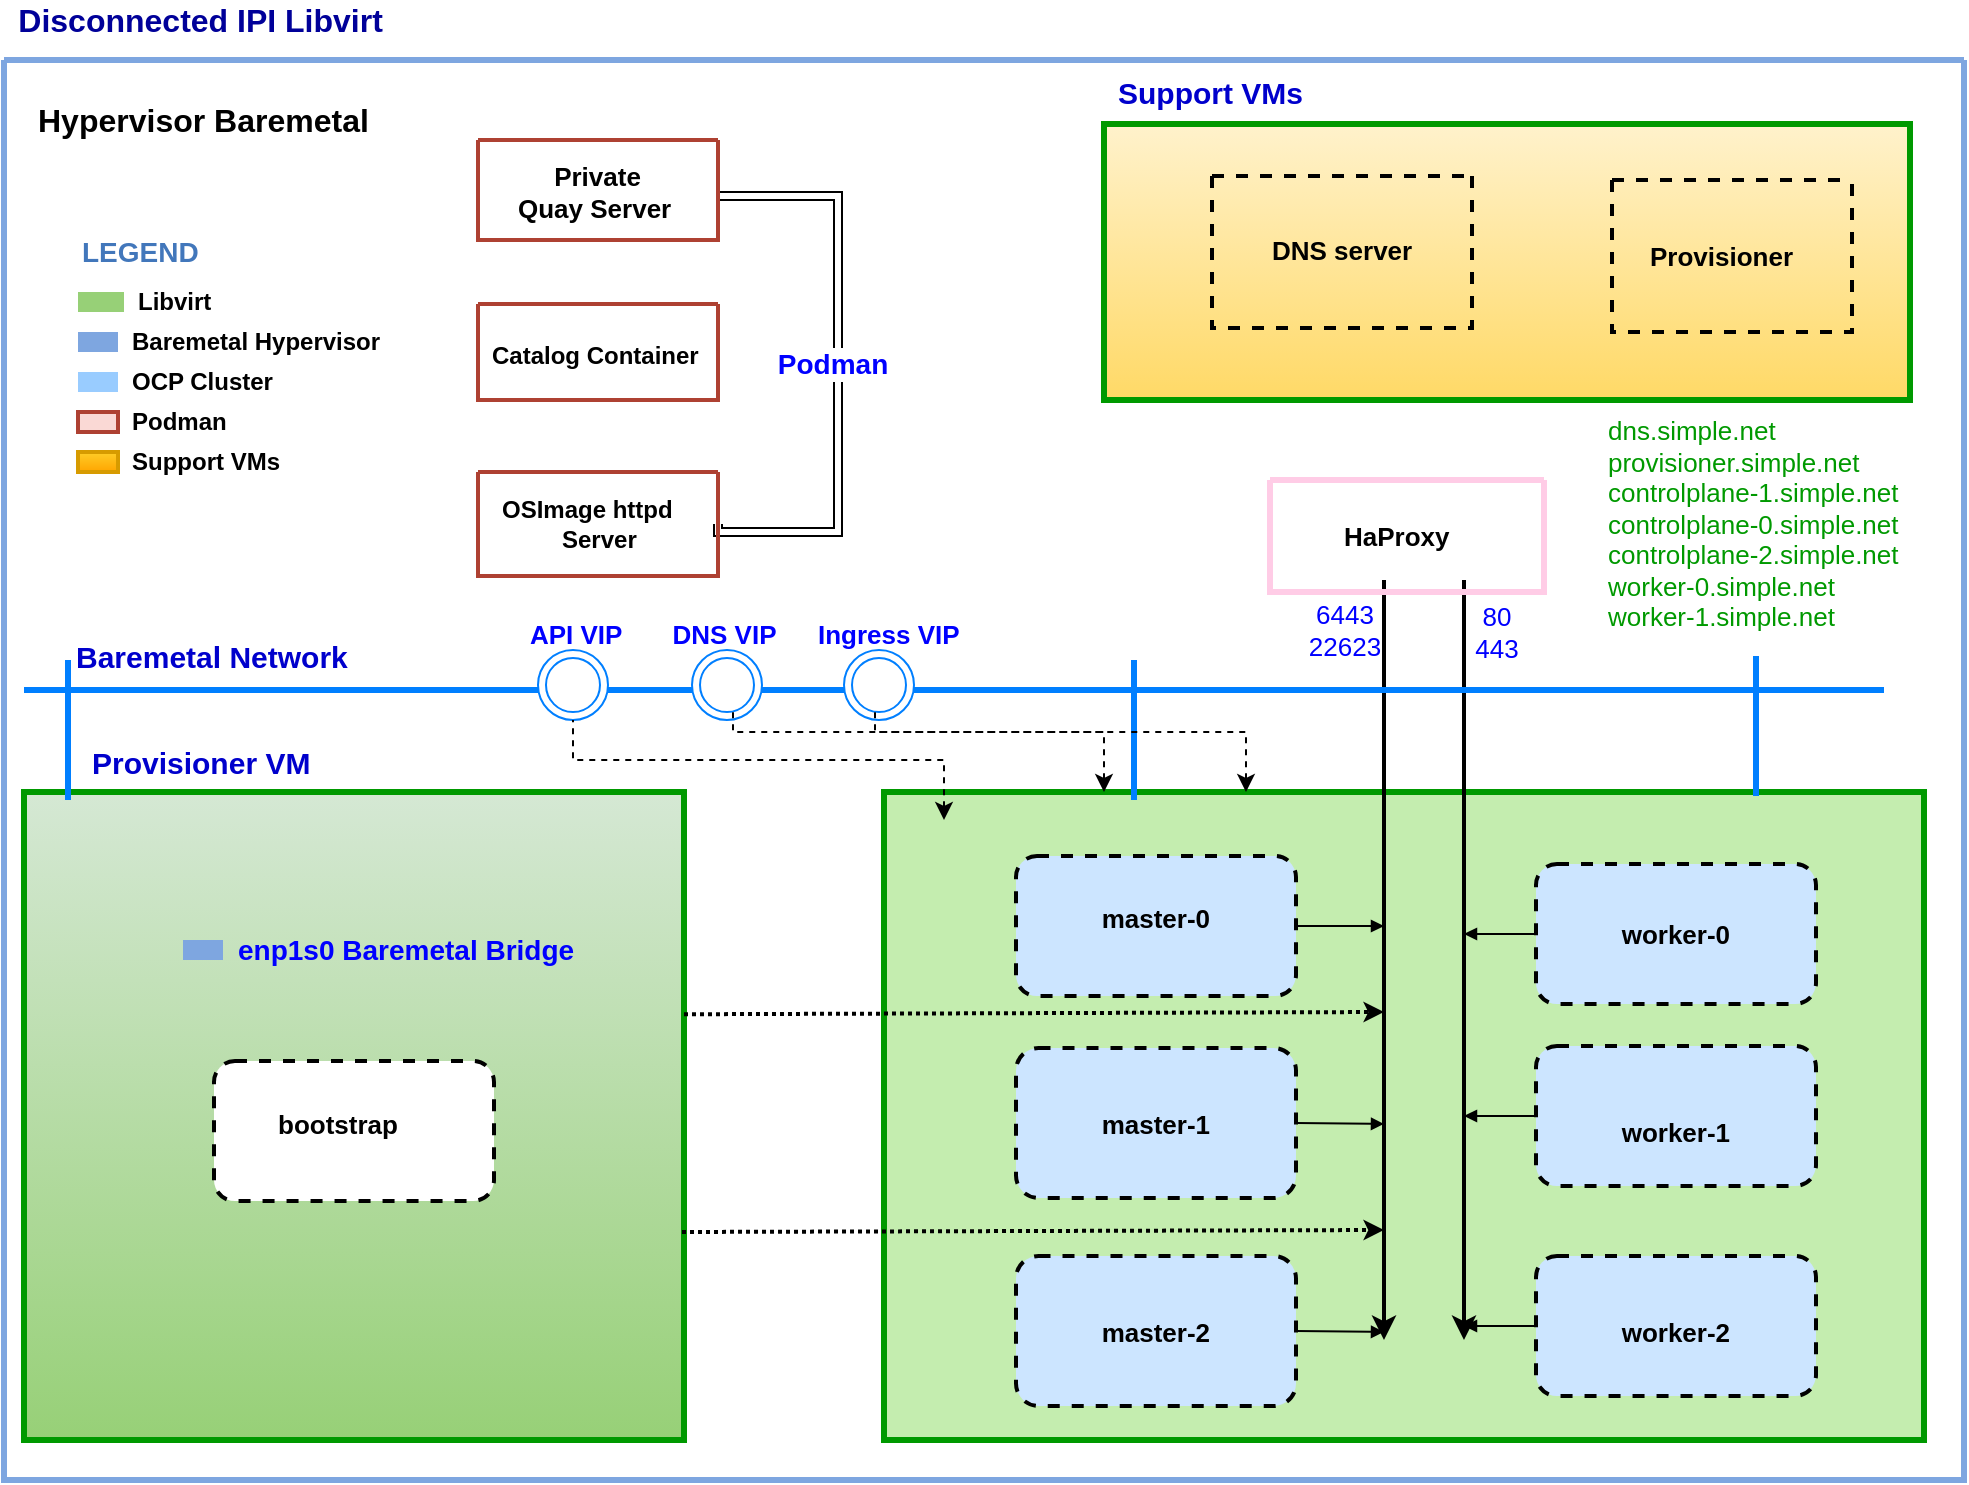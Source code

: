<mxfile version="17.2.1" type="github">
  <diagram id="2f404044-711c-603c-8f00-f6bb4c023d3c" name="Page-1">
    <mxGraphModel dx="1422" dy="769" grid="1" gridSize="10" guides="1" tooltips="1" connect="1" arrows="1" fold="1" page="1" pageScale="1" pageWidth="1169" pageHeight="827" background="none" math="0" shadow="0">
      <root>
        <mxCell id="0" />
        <mxCell id="1" parent="0" />
        <mxCell id="63" value="&lt;span style=&quot;color: rgb(66, 119, 187); font-family: helvetica; font-size: 12px; font-style: normal; font-weight: 400; letter-spacing: normal; text-align: left; text-indent: 0px; text-transform: none; word-spacing: 0px; background-color: rgb(248, 249, 250); display: inline; float: none;&quot;&gt;Application component&lt;/span&gt;" style="swimlane;shadow=0;strokeColor=#7EA6E0;fillColor=#D4E1F5;align=right;startSize=0;collapsible=0;noLabel=1;strokeWidth=3;" parent="1" vertex="1">
          <mxGeometry x="80" y="40" width="980" height="710" as="geometry" />
        </mxCell>
        <mxCell id="102" value="&lt;font color=&quot;#000000&quot;&gt;Hypervisor Baremetal&lt;/font&gt;" style="text;html=1;align=left;verticalAlign=middle;fontColor=#4277BB;shadow=0;dashed=0;strokeColor=none;fillColor=none;labelBackgroundColor=none;fontStyle=1;fontSize=16;spacingLeft=5;" parent="63" vertex="1">
          <mxGeometry x="10" y="20" width="190" height="20" as="geometry" />
        </mxCell>
        <mxCell id="114" value="&lt;b&gt;&lt;font color=&quot;#000000&quot;&gt;Libvirt&lt;/font&gt;&lt;/b&gt;" style="rounded=0;html=1;shadow=0;labelBackgroundColor=none;strokeColor=none;strokeWidth=2;fillColor=#97D077;gradientColor=none;fontSize=12;fontColor=#4277BB;align=left;labelPosition=right;verticalLabelPosition=middle;verticalAlign=middle;spacingLeft=5;" parent="63" vertex="1">
          <mxGeometry x="37" y="116" width="23" height="10" as="geometry" />
        </mxCell>
        <mxCell id="115" value="&lt;b&gt;&lt;font color=&quot;#000000&quot;&gt;Baremetal Hypervisor&lt;/font&gt;&lt;/b&gt;" style="rounded=0;html=1;shadow=0;labelBackgroundColor=none;strokeColor=none;strokeWidth=2;fillColor=#7EA6E0;gradientColor=none;fontSize=12;fontColor=#4277BB;align=left;labelPosition=right;verticalLabelPosition=middle;verticalAlign=middle;spacingLeft=5;" parent="63" vertex="1">
          <mxGeometry x="37" y="136" width="20" height="10" as="geometry" />
        </mxCell>
        <mxCell id="117" value="LEGEND" style="text;html=1;align=left;verticalAlign=middle;fontColor=#4277BB;shadow=0;dashed=0;strokeColor=none;fillColor=none;labelBackgroundColor=none;fontStyle=1;fontSize=14;spacingLeft=0;" parent="63" vertex="1">
          <mxGeometry x="37" y="86" width="150" height="20" as="geometry" />
        </mxCell>
        <mxCell id="YF79DZ1GA7UTkaR4UJOx-259" style="edgeStyle=orthogonalEdgeStyle;rounded=0;orthogonalLoop=1;jettySize=auto;html=1;entryX=1;entryY=0.5;entryDx=0;entryDy=0;fontSize=12;fontColor=default;shape=link;" edge="1" parent="63" source="YF79DZ1GA7UTkaR4UJOx-246" target="YF79DZ1GA7UTkaR4UJOx-260">
          <mxGeometry relative="1" as="geometry">
            <Array as="points">
              <mxPoint x="417" y="68" />
              <mxPoint x="417" y="236" />
              <mxPoint x="357" y="236" />
            </Array>
          </mxGeometry>
        </mxCell>
        <mxCell id="YF79DZ1GA7UTkaR4UJOx-246" value="" style="swimlane;shadow=0;labelBackgroundColor=#007FFF;strokeColor=#ae4132;fillColor=#fad9d5;align=right;collapsible=0;startSize=0;strokeWidth=2;swimlaneFillColor=none;" vertex="1" parent="63">
          <mxGeometry x="237" y="40" width="120" height="50" as="geometry" />
        </mxCell>
        <mxCell id="YF79DZ1GA7UTkaR4UJOx-251" value="&lt;font style=&quot;font-size: 13px&quot;&gt;&lt;br&gt;&amp;nbsp; &amp;nbsp;&lt;font color=&quot;#000000&quot;&gt; &amp;nbsp;Private &lt;br&gt;Quay Server&lt;/font&gt;&lt;br&gt;&lt;br&gt;&lt;/font&gt;" style="text;html=1;align=left;verticalAlign=middle;fontColor=#4277BB;shadow=0;dashed=0;strokeColor=none;fillColor=none;labelBackgroundColor=none;fontStyle=1;fontSize=9;spacingLeft=5;" vertex="1" parent="YF79DZ1GA7UTkaR4UJOx-246">
          <mxGeometry x="13" y="16" width="90" height="20" as="geometry" />
        </mxCell>
        <mxCell id="YF79DZ1GA7UTkaR4UJOx-254" value="" style="swimlane;shadow=0;labelBackgroundColor=#007FFF;strokeColor=#ae4132;fillColor=#fad9d5;align=right;collapsible=0;startSize=0;strokeWidth=2;swimlaneFillColor=none;" vertex="1" parent="63">
          <mxGeometry x="237" y="122" width="120" height="48" as="geometry" />
        </mxCell>
        <mxCell id="YF79DZ1GA7UTkaR4UJOx-255" value="&lt;font style=&quot;font-size: 12px&quot;&gt;&lt;br&gt;&lt;font color=&quot;#000000&quot;&gt;Catalog Container&lt;br&gt;&lt;/font&gt;&lt;br&gt;&lt;/font&gt;" style="text;html=1;align=left;verticalAlign=middle;fontColor=#4277BB;shadow=0;dashed=0;strokeColor=none;fillColor=none;labelBackgroundColor=none;fontStyle=1;fontSize=9;spacingLeft=5;" vertex="1" parent="YF79DZ1GA7UTkaR4UJOx-254">
          <mxGeometry y="15" width="120" height="21" as="geometry" />
        </mxCell>
        <mxCell id="YF79DZ1GA7UTkaR4UJOx-260" value="" style="swimlane;shadow=0;labelBackgroundColor=#007FFF;strokeColor=#ae4132;fillColor=#fad9d5;align=right;collapsible=0;startSize=0;strokeWidth=2;swimlaneFillColor=none;" vertex="1" parent="63">
          <mxGeometry x="237" y="206" width="120" height="52" as="geometry" />
        </mxCell>
        <mxCell id="YF79DZ1GA7UTkaR4UJOx-261" value="&lt;font style=&quot;font-size: 12px&quot;&gt;&lt;br&gt;&lt;br&gt;&lt;font color=&quot;#000000&quot;&gt;OSImage httpd &lt;br&gt;&amp;nbsp; &amp;nbsp; &amp;nbsp; &amp;nbsp; &amp;nbsp;Server&lt;br&gt;&lt;/font&gt;&lt;br&gt;&lt;/font&gt;" style="text;html=1;align=left;verticalAlign=middle;fontColor=#4277BB;shadow=0;dashed=0;strokeColor=none;fillColor=none;labelBackgroundColor=none;fontStyle=1;fontSize=9;spacingLeft=5;" vertex="1" parent="YF79DZ1GA7UTkaR4UJOx-260">
          <mxGeometry x="5" y="8" width="120" height="21" as="geometry" />
        </mxCell>
        <mxCell id="YF79DZ1GA7UTkaR4UJOx-263" value="&lt;font style=&quot;font-size: 14px&quot; color=&quot;#0000ff&quot;&gt;&lt;b&gt;Podman&lt;/b&gt;&lt;/font&gt;" style="text;html=1;resizable=0;autosize=1;align=center;verticalAlign=middle;points=[];fillColor=none;strokeColor=none;rounded=0;labelBackgroundColor=default;fontSize=12;fontColor=default;" vertex="1" parent="63">
          <mxGeometry x="379" y="142" width="70" height="20" as="geometry" />
        </mxCell>
        <mxCell id="YF79DZ1GA7UTkaR4UJOx-292" value="" style="rounded=0;whiteSpace=wrap;html=1;labelBackgroundColor=default;fontSize=17;fontColor=#000099;fillColor=#C4EDAF;gradientColor=none;strokeWidth=3;strokeColor=#009900;" vertex="1" parent="63">
          <mxGeometry x="440" y="366" width="520" height="324" as="geometry" />
        </mxCell>
        <mxCell id="YF79DZ1GA7UTkaR4UJOx-294" value="" style="rounded=1;whiteSpace=wrap;html=1;labelBackgroundColor=default;fontSize=17;fontColor=#000099;strokeWidth=2;fillColor=#CCE5FF;gradientColor=none;dashed=1;" vertex="1" parent="63">
          <mxGeometry x="506" y="398" width="140" height="70" as="geometry" />
        </mxCell>
        <mxCell id="YF79DZ1GA7UTkaR4UJOx-270" value="&lt;span style=&quot;font-size: 13px&quot;&gt;&lt;font color=&quot;#000000&quot;&gt;&amp;nbsp; &amp;nbsp;master-0&lt;/font&gt;&lt;/span&gt;" style="text;html=1;align=left;verticalAlign=middle;fontColor=#4277BB;shadow=0;dashed=0;strokeColor=none;fillColor=none;labelBackgroundColor=none;fontStyle=1;fontSize=9;spacingLeft=5;" vertex="1" parent="63">
          <mxGeometry x="531" y="418" width="90" height="22" as="geometry" />
        </mxCell>
        <mxCell id="YF79DZ1GA7UTkaR4UJOx-295" value="" style="rounded=1;whiteSpace=wrap;html=1;labelBackgroundColor=default;fontSize=17;fontColor=#000099;strokeWidth=2;fillColor=#CCE5FF;gradientColor=none;dashed=1;" vertex="1" parent="63">
          <mxGeometry x="506" y="598" width="140" height="75" as="geometry" />
        </mxCell>
        <mxCell id="YF79DZ1GA7UTkaR4UJOx-296" value="&lt;span style=&quot;font-size: 13px&quot;&gt;&lt;font color=&quot;#000000&quot;&gt;&amp;nbsp; &amp;nbsp;master-2&lt;/font&gt;&lt;/span&gt;" style="text;html=1;align=left;verticalAlign=middle;fontColor=#4277BB;shadow=0;dashed=0;strokeColor=none;fillColor=none;labelBackgroundColor=none;fontStyle=1;fontSize=9;spacingLeft=5;" vertex="1" parent="63">
          <mxGeometry x="531" y="624.5" width="90" height="22" as="geometry" />
        </mxCell>
        <mxCell id="YF79DZ1GA7UTkaR4UJOx-297" style="edgeStyle=orthogonalEdgeStyle;rounded=0;orthogonalLoop=1;jettySize=auto;html=1;exitX=0.5;exitY=1;exitDx=0;exitDy=0;fontSize=17;fontColor=#000099;" edge="1" parent="63" source="YF79DZ1GA7UTkaR4UJOx-296" target="YF79DZ1GA7UTkaR4UJOx-296">
          <mxGeometry relative="1" as="geometry" />
        </mxCell>
        <mxCell id="YF79DZ1GA7UTkaR4UJOx-298" value="" style="rounded=1;whiteSpace=wrap;html=1;labelBackgroundColor=default;fontSize=17;fontColor=#000099;strokeWidth=2;fillColor=#CCE5FF;gradientColor=none;dashed=1;" vertex="1" parent="63">
          <mxGeometry x="506" y="494" width="140" height="75" as="geometry" />
        </mxCell>
        <mxCell id="YF79DZ1GA7UTkaR4UJOx-299" value="&lt;span style=&quot;font-size: 13px&quot;&gt;&lt;font color=&quot;#000000&quot;&gt;&amp;nbsp; &amp;nbsp;master-1&lt;/font&gt;&lt;/span&gt;" style="text;html=1;align=left;verticalAlign=middle;fontColor=#4277BB;shadow=0;dashed=0;strokeColor=none;fillColor=none;labelBackgroundColor=none;fontStyle=1;fontSize=9;spacingLeft=5;" vertex="1" parent="63">
          <mxGeometry x="531" y="520.5" width="90" height="22" as="geometry" />
        </mxCell>
        <mxCell id="YF79DZ1GA7UTkaR4UJOx-300" value="" style="rounded=1;whiteSpace=wrap;html=1;labelBackgroundColor=default;fontSize=17;fontColor=#000099;strokeWidth=2;fillColor=#CCE5FF;gradientColor=none;dashed=1;" vertex="1" parent="63">
          <mxGeometry x="766" y="402" width="140" height="70" as="geometry" />
        </mxCell>
        <mxCell id="YF79DZ1GA7UTkaR4UJOx-301" value="&lt;span style=&quot;font-size: 13px&quot;&gt;&lt;font color=&quot;#000000&quot;&gt;&amp;nbsp; &amp;nbsp;worker-0&lt;/font&gt;&lt;/span&gt;" style="text;html=1;align=left;verticalAlign=middle;fontColor=#4277BB;shadow=0;dashed=0;strokeColor=none;fillColor=none;labelBackgroundColor=none;fontStyle=1;fontSize=9;spacingLeft=5;" vertex="1" parent="63">
          <mxGeometry x="791" y="426" width="90" height="22" as="geometry" />
        </mxCell>
        <mxCell id="YF79DZ1GA7UTkaR4UJOx-302" value="" style="rounded=1;whiteSpace=wrap;html=1;labelBackgroundColor=default;fontSize=17;fontColor=#000099;strokeWidth=2;fillColor=#CCE5FF;gradientColor=none;dashed=1;" vertex="1" parent="63">
          <mxGeometry x="766" y="493" width="140" height="70" as="geometry" />
        </mxCell>
        <mxCell id="YF79DZ1GA7UTkaR4UJOx-303" value="&lt;span style=&quot;color: rgb(0 , 0 , 0) ; font-size: 13px&quot;&gt;&amp;nbsp; &amp;nbsp;worker-1&lt;/span&gt;" style="text;html=1;align=left;verticalAlign=middle;fontColor=#4277BB;shadow=0;dashed=0;strokeColor=none;fillColor=none;labelBackgroundColor=none;fontStyle=1;fontSize=9;spacingLeft=5;" vertex="1" parent="63">
          <mxGeometry x="791" y="524.5" width="90" height="22" as="geometry" />
        </mxCell>
        <mxCell id="YF79DZ1GA7UTkaR4UJOx-304" value="" style="rounded=1;whiteSpace=wrap;html=1;labelBackgroundColor=default;fontSize=17;fontColor=#000099;strokeWidth=2;fillColor=#CCE5FF;gradientColor=none;dashed=1;" vertex="1" parent="63">
          <mxGeometry x="766" y="598" width="140" height="70" as="geometry" />
        </mxCell>
        <mxCell id="YF79DZ1GA7UTkaR4UJOx-305" value="&lt;span style=&quot;color: rgb(0 , 0 , 0) ; font-size: 13px&quot;&gt;&amp;nbsp; &amp;nbsp;worker-2&lt;/span&gt;" style="text;html=1;align=left;verticalAlign=middle;fontColor=#4277BB;shadow=0;dashed=0;strokeColor=none;fillColor=none;labelBackgroundColor=none;fontStyle=1;fontSize=9;spacingLeft=5;" vertex="1" parent="63">
          <mxGeometry x="791" y="624.5" width="90" height="22" as="geometry" />
        </mxCell>
        <mxCell id="YF79DZ1GA7UTkaR4UJOx-310" value="&lt;font&gt;&lt;font style=&quot;font-size: 15px&quot; color=&quot;#0000cc&quot;&gt;Provisioner VM&lt;/font&gt;&lt;br&gt;&lt;/font&gt;" style="text;html=1;align=left;verticalAlign=middle;fontColor=#4277BB;shadow=0;dashed=0;strokeColor=none;fillColor=none;labelBackgroundColor=none;fontStyle=1;fontSize=9;spacingLeft=5;" vertex="1" parent="63">
          <mxGeometry x="37" y="342" width="123" height="18" as="geometry" />
        </mxCell>
        <mxCell id="YF79DZ1GA7UTkaR4UJOx-314" value="" style="endArrow=classic;html=1;rounded=0;fontSize=17;fontColor=#000000;strokeWidth=2;" edge="1" parent="63">
          <mxGeometry relative="1" as="geometry">
            <mxPoint x="690" y="260" as="sourcePoint" />
            <mxPoint x="690" y="640" as="targetPoint" />
            <Array as="points" />
          </mxGeometry>
        </mxCell>
        <mxCell id="YF79DZ1GA7UTkaR4UJOx-315" value="" style="edgeLabel;resizable=0;html=1;align=center;verticalAlign=middle;dashed=1;labelBackgroundColor=default;fontSize=17;fontColor=#000000;strokeColor=#000000;strokeWidth=2;fillColor=#FFFFFF;gradientColor=none;" connectable="0" vertex="1" parent="YF79DZ1GA7UTkaR4UJOx-314">
          <mxGeometry relative="1" as="geometry">
            <mxPoint x="22" y="84" as="offset" />
          </mxGeometry>
        </mxCell>
        <mxCell id="YF79DZ1GA7UTkaR4UJOx-376" value="" style="edgeLabel;resizable=0;html=1;align=center;verticalAlign=middle;dashed=1;labelBackgroundColor=default;fontSize=17;fontColor=#000000;strokeColor=#000000;strokeWidth=2;fillColor=#FFFFFF;gradientColor=none;" connectable="0" vertex="1" parent="YF79DZ1GA7UTkaR4UJOx-314">
          <mxGeometry relative="1" as="geometry">
            <mxPoint x="-133" y="174" as="offset" />
          </mxGeometry>
        </mxCell>
        <mxCell id="YF79DZ1GA7UTkaR4UJOx-356" value="" style="endArrow=classic;html=1;rounded=0;fontSize=17;fontColor=#000000;strokeWidth=2;" edge="1" parent="63">
          <mxGeometry relative="1" as="geometry">
            <mxPoint x="730" y="260" as="sourcePoint" />
            <mxPoint x="730" y="640" as="targetPoint" />
          </mxGeometry>
        </mxCell>
        <mxCell id="YF79DZ1GA7UTkaR4UJOx-357" value="" style="edgeLabel;resizable=0;html=1;align=center;verticalAlign=middle;dashed=1;labelBackgroundColor=default;fontSize=17;fontColor=#000000;strokeColor=#000000;strokeWidth=2;fillColor=#FFFFFF;gradientColor=none;" connectable="0" vertex="1" parent="YF79DZ1GA7UTkaR4UJOx-356">
          <mxGeometry relative="1" as="geometry">
            <mxPoint x="22" y="84" as="offset" />
          </mxGeometry>
        </mxCell>
        <mxCell id="YF79DZ1GA7UTkaR4UJOx-374" value="" style="swimlane;shadow=0;labelBackgroundColor=#007FFF;strokeColor=#FFCCE6;fillColor=#e51400;fontColor=#ffffff;align=right;collapsible=0;startSize=0;strokeWidth=3;swimlaneFillColor=none;" vertex="1" parent="63">
          <mxGeometry x="633" y="210" width="137" height="56" as="geometry" />
        </mxCell>
        <mxCell id="YF79DZ1GA7UTkaR4UJOx-375" value="&lt;font style=&quot;font-size: 13px&quot; color=&quot;#000000&quot;&gt;HaProxy&lt;/font&gt;" style="text;html=1;align=left;verticalAlign=middle;fontColor=#4277BB;shadow=0;dashed=0;strokeColor=none;fillColor=none;labelBackgroundColor=none;fontStyle=1;fontSize=9;spacingLeft=5;" vertex="1" parent="YF79DZ1GA7UTkaR4UJOx-374">
          <mxGeometry x="30" y="17" width="90" height="22" as="geometry" />
        </mxCell>
        <mxCell id="YF79DZ1GA7UTkaR4UJOx-383" value="&lt;b&gt;&lt;font color=&quot;#000000&quot;&gt;OCP Cluster&lt;/font&gt;&lt;/b&gt;" style="rounded=0;html=1;shadow=0;labelBackgroundColor=none;strokeColor=none;strokeWidth=2;fillColor=#99CCFF;gradientColor=none;fontSize=12;fontColor=#4277BB;align=left;labelPosition=right;verticalLabelPosition=middle;verticalAlign=middle;spacingLeft=5;" vertex="1" parent="63">
          <mxGeometry x="37" y="156" width="20" height="10" as="geometry" />
        </mxCell>
        <mxCell id="YF79DZ1GA7UTkaR4UJOx-394" value="&lt;b&gt;Podman&lt;/b&gt;" style="rounded=0;html=1;shadow=0;labelBackgroundColor=none;strokeColor=#ae4132;strokeWidth=2;fillColor=#fad9d5;fontSize=12;align=left;labelPosition=right;verticalLabelPosition=middle;verticalAlign=middle;spacingLeft=5;" vertex="1" parent="63">
          <mxGeometry x="37" y="176" width="20" height="10" as="geometry" />
        </mxCell>
        <mxCell id="YF79DZ1GA7UTkaR4UJOx-411" value="" style="rounded=0;whiteSpace=wrap;html=1;labelBackgroundColor=default;fontSize=17;strokeColor=#009900;strokeWidth=3;fillColor=#d5e8d4;gradientColor=#97d077;" vertex="1" parent="63">
          <mxGeometry x="10" y="366" width="330" height="324" as="geometry" />
        </mxCell>
        <mxCell id="YF79DZ1GA7UTkaR4UJOx-413" value="&lt;b&gt;&lt;font color=&quot;#0000ff&quot; style=&quot;font-size: 14px&quot;&gt;enp1s0 Baremetal Bridge&lt;/font&gt;&lt;/b&gt;" style="rounded=0;html=1;shadow=0;labelBackgroundColor=none;strokeColor=none;strokeWidth=2;fillColor=#7EA6E0;gradientColor=none;fontSize=12;fontColor=#4277BB;align=left;labelPosition=right;verticalLabelPosition=middle;verticalAlign=middle;spacingLeft=5;" vertex="1" parent="63">
          <mxGeometry x="89.5" y="440" width="20" height="10" as="geometry" />
        </mxCell>
        <mxCell id="YF79DZ1GA7UTkaR4UJOx-307" value="" style="rounded=1;whiteSpace=wrap;html=1;labelBackgroundColor=default;fontSize=17;fontColor=#000099;strokeWidth=2;fillColor=#FFFFFF;gradientColor=none;dashed=1;" vertex="1" parent="63">
          <mxGeometry x="105" y="500.5" width="140" height="70" as="geometry" />
        </mxCell>
        <mxCell id="YF79DZ1GA7UTkaR4UJOx-420" value="&lt;span style=&quot;font-size: 13px&quot;&gt;&lt;font color=&quot;#000000&quot;&gt;bootstrap&lt;/font&gt;&lt;/span&gt;" style="text;html=1;align=left;verticalAlign=middle;fontColor=#4277BB;shadow=0;dashed=0;strokeColor=none;fillColor=none;labelBackgroundColor=none;fontStyle=1;fontSize=9;spacingLeft=5;" vertex="1" parent="63">
          <mxGeometry x="130" y="520.5" width="90" height="22" as="geometry" />
        </mxCell>
        <mxCell id="YF79DZ1GA7UTkaR4UJOx-430" style="edgeStyle=none;rounded=0;orthogonalLoop=1;jettySize=auto;html=1;exitX=1;exitY=0.343;exitDx=0;exitDy=0;fontSize=15;fontColor=#0000CC;endSize=4;strokeWidth=2;exitPerimeter=0;dashed=1;dashPattern=1 1;" edge="1" parent="63" source="YF79DZ1GA7UTkaR4UJOx-411">
          <mxGeometry relative="1" as="geometry">
            <mxPoint x="690" y="476" as="targetPoint" />
            <mxPoint x="389.998" y="478.912" as="sourcePoint" />
          </mxGeometry>
        </mxCell>
        <mxCell id="YF79DZ1GA7UTkaR4UJOx-433" value="&lt;b&gt;Support VMs&lt;/b&gt;" style="rounded=0;html=1;shadow=0;labelBackgroundColor=none;strokeColor=#d79b00;strokeWidth=2;fillColor=#ffcd28;fontSize=12;align=left;labelPosition=right;verticalLabelPosition=middle;verticalAlign=middle;spacingLeft=5;gradientColor=#ffa500;" vertex="1" parent="63">
          <mxGeometry x="37" y="196" width="20" height="10" as="geometry" />
        </mxCell>
        <mxCell id="YF79DZ1GA7UTkaR4UJOx-435" value="" style="rounded=0;whiteSpace=wrap;html=1;labelBackgroundColor=default;fontSize=17;fillColor=#fff2cc;gradientColor=#ffd966;strokeWidth=3;strokeColor=#009900;" vertex="1" parent="63">
          <mxGeometry x="550" y="32" width="403" height="138" as="geometry" />
        </mxCell>
        <mxCell id="YF79DZ1GA7UTkaR4UJOx-245" value="" style="swimlane;shadow=0;labelBackgroundColor=#007FFF;strokeColor=#000000;fillColor=#e51400;fontColor=#ffffff;align=right;collapsible=0;startSize=0;strokeWidth=2;swimlaneFillColor=none;dashed=1;" vertex="1" parent="63">
          <mxGeometry x="804" y="60" width="120" height="76" as="geometry" />
        </mxCell>
        <mxCell id="YF79DZ1GA7UTkaR4UJOx-437" value="&lt;span style=&quot;font-size: 13px&quot;&gt;&lt;font color=&quot;#000000&quot;&gt;Provisioner&lt;/font&gt;&lt;/span&gt;" style="text;html=1;align=left;verticalAlign=middle;fontColor=#4277BB;shadow=0;dashed=0;strokeColor=none;fillColor=none;labelBackgroundColor=none;fontStyle=1;fontSize=9;spacingLeft=5;" vertex="1" parent="YF79DZ1GA7UTkaR4UJOx-245">
          <mxGeometry x="12" y="27" width="90" height="22" as="geometry" />
        </mxCell>
        <mxCell id="162" value="" style="swimlane;shadow=0;labelBackgroundColor=#007FFF;strokeColor=#000000;fillColor=#e51400;align=right;collapsible=0;startSize=0;strokeWidth=2;swimlaneFillColor=none;fontColor=#ffffff;dashed=1;" parent="63" vertex="1">
          <mxGeometry x="604" y="58" width="130" height="76" as="geometry" />
        </mxCell>
        <mxCell id="YF79DZ1GA7UTkaR4UJOx-438" value="&lt;span style=&quot;font-size: 13px&quot;&gt;&lt;font color=&quot;#000000&quot;&gt;DNS server&lt;/font&gt;&lt;/span&gt;" style="text;html=1;align=left;verticalAlign=middle;fontColor=#4277BB;shadow=0;dashed=0;strokeColor=none;fillColor=none;labelBackgroundColor=none;fontStyle=1;fontSize=9;spacingLeft=5;" vertex="1" parent="162">
          <mxGeometry x="23" y="26" width="90" height="22" as="geometry" />
        </mxCell>
        <mxCell id="YF79DZ1GA7UTkaR4UJOx-441" value="&lt;div style=&quot;font-size: 13px&quot;&gt;&lt;font style=&quot;font-weight: normal ; font-size: 13px&quot; color=&quot;#009900&quot;&gt;dns.simple.net&lt;/font&gt;&lt;/div&gt;&lt;div style=&quot;font-size: 13px&quot;&gt;&lt;font style=&quot;font-weight: normal ; font-size: 13px&quot; color=&quot;#009900&quot;&gt;provisioner.simple.net&lt;/font&gt;&lt;/div&gt;&lt;div style=&quot;font-size: 13px&quot;&gt;&lt;font style=&quot;font-weight: normal ; font-size: 13px&quot; color=&quot;#009900&quot;&gt;controlplane-1.simple.net&lt;/font&gt;&lt;/div&gt;&lt;div style=&quot;font-size: 13px&quot;&gt;&lt;font style=&quot;font-weight: normal ; font-size: 13px&quot; color=&quot;#009900&quot;&gt;controlplane-0.simple.net&lt;/font&gt;&lt;/div&gt;&lt;div style=&quot;font-size: 13px&quot;&gt;&lt;font style=&quot;font-weight: normal ; font-size: 13px&quot; color=&quot;#009900&quot;&gt;controlplane-2.simple.net&lt;/font&gt;&lt;/div&gt;&lt;div style=&quot;font-size: 13px&quot;&gt;&lt;font style=&quot;font-weight: normal ; font-size: 13px&quot; color=&quot;#009900&quot;&gt;worker-0.simple.net&lt;/font&gt;&lt;/div&gt;&lt;div style=&quot;font-size: 13px&quot;&gt;&lt;font style=&quot;font-weight: normal ; font-size: 13px&quot; color=&quot;#009900&quot;&gt;worker-1.simple.net&lt;/font&gt;&lt;/div&gt;" style="text;html=1;align=left;verticalAlign=middle;fontColor=#4277BB;shadow=0;dashed=0;strokeColor=none;fillColor=none;labelBackgroundColor=none;fontStyle=1;fontSize=9;spacingLeft=5;" vertex="1" parent="63">
          <mxGeometry x="794.5" y="180" width="163" height="104" as="geometry" />
        </mxCell>
        <mxCell id="YF79DZ1GA7UTkaR4UJOx-444" value="" style="line;strokeWidth=3;html=1;perimeter=backbonePerimeter;points=[];outlineConnect=0;labelBackgroundColor=#FFFFFF;fontSize=13;fontColor=#009900;fillColor=#97D077;gradientColor=none;strokeColor=#007FFF;" vertex="1" parent="63">
          <mxGeometry x="10" y="300" width="930" height="30" as="geometry" />
        </mxCell>
        <mxCell id="YF79DZ1GA7UTkaR4UJOx-445" value="&lt;font&gt;&lt;font style=&quot;font-size: 15px&quot; color=&quot;#0000cc&quot;&gt;Baremetal Network&lt;/font&gt;&lt;br&gt;&lt;/font&gt;" style="text;html=1;align=left;verticalAlign=middle;fontColor=#4277BB;shadow=0;dashed=0;strokeColor=none;fillColor=none;labelBackgroundColor=none;fontStyle=1;fontSize=9;spacingLeft=5;" vertex="1" parent="63">
          <mxGeometry x="29" y="280" width="141" height="36" as="geometry" />
        </mxCell>
        <mxCell id="YF79DZ1GA7UTkaR4UJOx-446" value="" style="line;strokeWidth=3;direction=south;html=1;perimeter=backbonePerimeter;points=[];outlineConnect=0;labelBackgroundColor=#FFFFFF;fontSize=13;fontColor=#009900;fillColor=#97D077;gradientColor=none;strokeColor=#007FFF;" vertex="1" parent="63">
          <mxGeometry x="27" y="300" width="10" height="70" as="geometry" />
        </mxCell>
        <mxCell id="YF79DZ1GA7UTkaR4UJOx-447" value="" style="line;strokeWidth=3;direction=south;html=1;perimeter=backbonePerimeter;points=[];outlineConnect=0;labelBackgroundColor=#FFFFFF;fontSize=13;fontColor=#009900;fillColor=#97D077;gradientColor=none;strokeColor=#007FFF;" vertex="1" parent="63">
          <mxGeometry x="560" y="300" width="10" height="70" as="geometry" />
        </mxCell>
        <mxCell id="YF79DZ1GA7UTkaR4UJOx-448" value="" style="line;strokeWidth=3;direction=south;html=1;perimeter=backbonePerimeter;points=[];outlineConnect=0;labelBackgroundColor=#FFFFFF;fontSize=13;fontColor=#009900;fillColor=#97D077;gradientColor=none;strokeColor=#007FFF;" vertex="1" parent="63">
          <mxGeometry x="871" y="298" width="10" height="70" as="geometry" />
        </mxCell>
        <mxCell id="YF79DZ1GA7UTkaR4UJOx-449" value="" style="ellipse;shape=doubleEllipse;whiteSpace=wrap;html=1;aspect=fixed;labelBackgroundColor=#FFFFFF;fontSize=13;fontColor=#009900;strokeColor=#007FFF;strokeWidth=1;fillColor=#FFFFFF;gradientColor=none;" vertex="1" parent="63">
          <mxGeometry x="267" y="295" width="35" height="35" as="geometry" />
        </mxCell>
        <mxCell id="YF79DZ1GA7UTkaR4UJOx-450" value="" style="ellipse;shape=doubleEllipse;whiteSpace=wrap;html=1;aspect=fixed;labelBackgroundColor=#FFFFFF;fontSize=13;fontColor=#009900;strokeColor=#007FFF;strokeWidth=1;fillColor=#FFFFFF;gradientColor=none;" vertex="1" parent="63">
          <mxGeometry x="344" y="295" width="35" height="35" as="geometry" />
        </mxCell>
        <mxCell id="YF79DZ1GA7UTkaR4UJOx-451" value="" style="ellipse;shape=doubleEllipse;whiteSpace=wrap;html=1;aspect=fixed;labelBackgroundColor=#FFFFFF;fontSize=13;fontColor=#009900;strokeColor=#007FFF;strokeWidth=1;fillColor=#FFFFFF;gradientColor=none;" vertex="1" parent="63">
          <mxGeometry x="420" y="295" width="35" height="35" as="geometry" />
        </mxCell>
        <mxCell id="YF79DZ1GA7UTkaR4UJOx-455" value="" style="edgeStyle=elbowEdgeStyle;rounded=0;elbow=vertical;html=1;labelBackgroundColor=#ffffff;startArrow=classic;startFill=1;startSize=6;endArrow=none;endFill=0;endSize=6;jettySize=auto;orthogonalLoop=1;strokeWidth=1;fontSize=14;fontColor=#009900;entryX=0.5;entryY=1;entryDx=0;entryDy=0;dashed=1;" edge="1" parent="63">
          <mxGeometry width="60" height="60" relative="1" as="geometry">
            <mxPoint x="550" y="366" as="sourcePoint" />
            <mxPoint x="364.5" y="326" as="targetPoint" />
            <Array as="points">
              <mxPoint x="490" y="336" />
            </Array>
          </mxGeometry>
        </mxCell>
        <mxCell id="YF79DZ1GA7UTkaR4UJOx-457" value="" style="edgeStyle=elbowEdgeStyle;rounded=0;elbow=vertical;html=1;labelBackgroundColor=#ffffff;startArrow=classic;startFill=1;startSize=6;endArrow=none;endFill=0;endSize=6;jettySize=auto;orthogonalLoop=1;strokeWidth=1;fontSize=14;fontColor=#009900;entryX=0.5;entryY=1;entryDx=0;entryDy=0;dashed=1;" edge="1" parent="63">
          <mxGeometry width="60" height="60" relative="1" as="geometry">
            <mxPoint x="621" y="366" as="sourcePoint" />
            <mxPoint x="435.5" y="326" as="targetPoint" />
            <Array as="points">
              <mxPoint x="561" y="336" />
            </Array>
          </mxGeometry>
        </mxCell>
        <mxCell id="YF79DZ1GA7UTkaR4UJOx-458" value="&lt;span style=&quot;font-size: 13px&quot;&gt;&lt;font color=&quot;#0000ff&quot;&gt;&amp;nbsp; &amp;nbsp; API VIP&lt;/font&gt;&lt;/span&gt;" style="text;html=1;align=left;verticalAlign=middle;fontColor=#4277BB;shadow=0;dashed=0;strokeColor=none;fillColor=none;labelBackgroundColor=none;fontStyle=1;fontSize=9;spacingLeft=5;" vertex="1" parent="63">
          <mxGeometry x="242" y="276" width="90" height="22" as="geometry" />
        </mxCell>
        <mxCell id="YF79DZ1GA7UTkaR4UJOx-459" value="&lt;span style=&quot;font-size: 13px&quot;&gt;&lt;font color=&quot;#0000ff&quot;&gt;&amp;nbsp; DNS VIP&lt;/font&gt;&lt;/span&gt;" style="text;html=1;align=left;verticalAlign=middle;fontColor=#4277BB;shadow=0;dashed=0;strokeColor=none;fillColor=none;labelBackgroundColor=none;fontStyle=1;fontSize=9;spacingLeft=5;" vertex="1" parent="63">
          <mxGeometry x="320" y="276" width="90" height="22" as="geometry" />
        </mxCell>
        <mxCell id="YF79DZ1GA7UTkaR4UJOx-460" value="&lt;span style=&quot;font-size: 13px&quot;&gt;&lt;font color=&quot;#0000ff&quot;&gt;Ingress VIP&lt;/font&gt;&lt;/span&gt;" style="text;html=1;align=left;verticalAlign=middle;fontColor=#4277BB;shadow=0;dashed=0;strokeColor=none;fillColor=none;labelBackgroundColor=none;fontStyle=1;fontSize=9;spacingLeft=5;" vertex="1" parent="63">
          <mxGeometry x="400" y="276" width="90" height="22" as="geometry" />
        </mxCell>
        <mxCell id="YF79DZ1GA7UTkaR4UJOx-463" value="6443&lt;br&gt;22623" style="text;html=1;resizable=0;autosize=1;align=center;verticalAlign=middle;points=[];fillColor=none;strokeColor=none;rounded=0;labelBackgroundColor=#FFFFFF;fontSize=13;fontColor=#0000FF;" vertex="1" parent="63">
          <mxGeometry x="645" y="265" width="50" height="40" as="geometry" />
        </mxCell>
        <mxCell id="YF79DZ1GA7UTkaR4UJOx-464" value="80&lt;br&gt;443" style="text;html=1;resizable=0;autosize=1;align=center;verticalAlign=middle;points=[];fillColor=none;strokeColor=none;rounded=0;labelBackgroundColor=#FFFFFF;fontSize=13;fontColor=#0000FF;" vertex="1" parent="63">
          <mxGeometry x="726" y="266" width="40" height="40" as="geometry" />
        </mxCell>
        <mxCell id="YF79DZ1GA7UTkaR4UJOx-476" value="&lt;font&gt;&lt;font style=&quot;font-size: 15px&quot; color=&quot;#0000cc&quot;&gt;Support VMs&lt;/font&gt;&lt;br&gt;&lt;/font&gt;" style="text;html=1;align=left;verticalAlign=middle;fontColor=#4277BB;shadow=0;dashed=0;strokeColor=none;fillColor=none;labelBackgroundColor=none;fontStyle=1;fontSize=9;spacingLeft=5;" vertex="1" parent="63">
          <mxGeometry x="550" width="141" height="32" as="geometry" />
        </mxCell>
        <mxCell id="YF79DZ1GA7UTkaR4UJOx-288" value="&lt;font color=&quot;#000099&quot; size=&quot;1&quot;&gt;&lt;b style=&quot;font-size: 16px&quot;&gt;Disconnected IPI Libvirt&amp;nbsp;&lt;/b&gt;&lt;/font&gt;" style="text;html=1;resizable=0;autosize=1;align=center;verticalAlign=middle;points=[];fillColor=none;strokeColor=none;rounded=0;labelBackgroundColor=default;fontSize=12;fontColor=default;" vertex="1" parent="1">
          <mxGeometry x="80" y="10" width="200" height="20" as="geometry" />
        </mxCell>
        <mxCell id="YF79DZ1GA7UTkaR4UJOx-426" style="edgeStyle=none;rounded=0;orthogonalLoop=1;jettySize=auto;html=1;fontSize=15;fontColor=#0000CC;endSize=4;strokeWidth=2;exitX=0.997;exitY=0.679;exitDx=0;exitDy=0;exitPerimeter=0;dashed=1;dashPattern=1 1;" edge="1" parent="1" source="YF79DZ1GA7UTkaR4UJOx-411">
          <mxGeometry relative="1" as="geometry">
            <mxPoint x="770" y="625" as="targetPoint" />
            <mxPoint x="420" y="620" as="sourcePoint" />
          </mxGeometry>
        </mxCell>
        <mxCell id="YF79DZ1GA7UTkaR4UJOx-453" value="" style="edgeStyle=elbowEdgeStyle;rounded=0;elbow=vertical;html=1;labelBackgroundColor=#ffffff;startArrow=classic;startFill=1;startSize=6;endArrow=none;endFill=0;endSize=6;jettySize=auto;orthogonalLoop=1;strokeWidth=1;fontSize=14;fontColor=#009900;entryX=0.5;entryY=1;entryDx=0;entryDy=0;dashed=1;" edge="1" parent="1" target="YF79DZ1GA7UTkaR4UJOx-449">
          <mxGeometry width="60" height="60" relative="1" as="geometry">
            <mxPoint x="550" y="420" as="sourcePoint" />
            <mxPoint x="610" y="370" as="targetPoint" />
            <Array as="points">
              <mxPoint x="490" y="390" />
            </Array>
          </mxGeometry>
        </mxCell>
        <mxCell id="YF79DZ1GA7UTkaR4UJOx-468" style="edgeStyle=none;rounded=0;orthogonalLoop=1;jettySize=auto;html=1;exitX=1;exitY=0.5;exitDx=0;exitDy=0;fontSize=13;fontColor=#0000FF;startArrow=none;startFill=0;endArrow=block;endFill=1;endSize=4;strokeWidth=1;" edge="1" parent="1" source="YF79DZ1GA7UTkaR4UJOx-294">
          <mxGeometry relative="1" as="geometry">
            <mxPoint x="770" y="473" as="targetPoint" />
          </mxGeometry>
        </mxCell>
        <mxCell id="YF79DZ1GA7UTkaR4UJOx-469" style="edgeStyle=none;rounded=0;orthogonalLoop=1;jettySize=auto;html=1;exitX=1;exitY=0.5;exitDx=0;exitDy=0;fontSize=13;fontColor=#0000FF;startArrow=none;startFill=0;endArrow=block;endFill=1;endSize=4;strokeWidth=1;" edge="1" parent="1" source="YF79DZ1GA7UTkaR4UJOx-298">
          <mxGeometry relative="1" as="geometry">
            <mxPoint x="770" y="572" as="targetPoint" />
          </mxGeometry>
        </mxCell>
        <mxCell id="YF79DZ1GA7UTkaR4UJOx-470" style="edgeStyle=none;rounded=0;orthogonalLoop=1;jettySize=auto;html=1;exitX=1;exitY=0.5;exitDx=0;exitDy=0;fontSize=13;fontColor=#0000FF;startArrow=none;startFill=0;endArrow=block;endFill=1;endSize=4;strokeWidth=1;" edge="1" parent="1" source="YF79DZ1GA7UTkaR4UJOx-295">
          <mxGeometry relative="1" as="geometry">
            <mxPoint x="770" y="676" as="targetPoint" />
          </mxGeometry>
        </mxCell>
        <mxCell id="YF79DZ1GA7UTkaR4UJOx-472" style="edgeStyle=none;rounded=0;orthogonalLoop=1;jettySize=auto;html=1;exitX=0;exitY=0.5;exitDx=0;exitDy=0;fontSize=13;fontColor=#0000FF;startArrow=none;startFill=0;endArrow=block;endFill=1;endSize=4;strokeWidth=1;" edge="1" parent="1" source="YF79DZ1GA7UTkaR4UJOx-300">
          <mxGeometry relative="1" as="geometry">
            <mxPoint x="810" y="477" as="targetPoint" />
          </mxGeometry>
        </mxCell>
        <mxCell id="YF79DZ1GA7UTkaR4UJOx-473" style="edgeStyle=none;rounded=0;orthogonalLoop=1;jettySize=auto;html=1;exitX=0;exitY=0.5;exitDx=0;exitDy=0;fontSize=13;fontColor=#0000FF;startArrow=none;startFill=0;endArrow=block;endFill=1;endSize=4;strokeWidth=1;" edge="1" parent="1" source="YF79DZ1GA7UTkaR4UJOx-302">
          <mxGeometry relative="1" as="geometry">
            <mxPoint x="810" y="568" as="targetPoint" />
          </mxGeometry>
        </mxCell>
        <mxCell id="YF79DZ1GA7UTkaR4UJOx-474" style="edgeStyle=none;rounded=0;orthogonalLoop=1;jettySize=auto;html=1;exitX=0;exitY=0.5;exitDx=0;exitDy=0;fontSize=13;fontColor=#0000FF;startArrow=none;startFill=0;endArrow=block;endFill=1;endSize=4;strokeWidth=1;" edge="1" parent="1" source="YF79DZ1GA7UTkaR4UJOx-304">
          <mxGeometry relative="1" as="geometry">
            <mxPoint x="810" y="673" as="targetPoint" />
          </mxGeometry>
        </mxCell>
      </root>
    </mxGraphModel>
  </diagram>
</mxfile>
